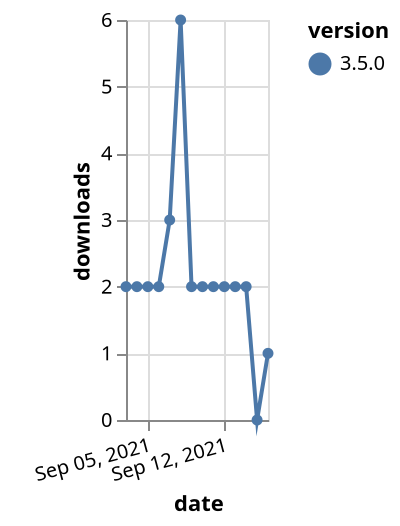{"$schema": "https://vega.github.io/schema/vega-lite/v5.json", "description": "A simple bar chart with embedded data.", "data": {"values": [{"date": "2021-09-03", "total": 2019, "delta": 2, "version": "3.5.0"}, {"date": "2021-09-04", "total": 2021, "delta": 2, "version": "3.5.0"}, {"date": "2021-09-05", "total": 2023, "delta": 2, "version": "3.5.0"}, {"date": "2021-09-06", "total": 2025, "delta": 2, "version": "3.5.0"}, {"date": "2021-09-07", "total": 2028, "delta": 3, "version": "3.5.0"}, {"date": "2021-09-08", "total": 2034, "delta": 6, "version": "3.5.0"}, {"date": "2021-09-09", "total": 2036, "delta": 2, "version": "3.5.0"}, {"date": "2021-09-10", "total": 2038, "delta": 2, "version": "3.5.0"}, {"date": "2021-09-11", "total": 2040, "delta": 2, "version": "3.5.0"}, {"date": "2021-09-12", "total": 2042, "delta": 2, "version": "3.5.0"}, {"date": "2021-09-13", "total": 2044, "delta": 2, "version": "3.5.0"}, {"date": "2021-09-14", "total": 2046, "delta": 2, "version": "3.5.0"}, {"date": "2021-09-15", "total": 2046, "delta": 0, "version": "3.5.0"}, {"date": "2021-09-16", "total": 2047, "delta": 1, "version": "3.5.0"}]}, "width": "container", "mark": {"type": "line", "point": {"filled": true}}, "encoding": {"x": {"field": "date", "type": "temporal", "timeUnit": "yearmonthdate", "title": "date", "axis": {"labelAngle": -15}}, "y": {"field": "delta", "type": "quantitative", "title": "downloads"}, "color": {"field": "version", "type": "nominal"}, "tooltip": {"field": "delta"}}}